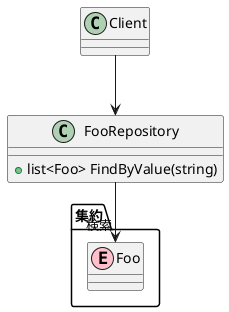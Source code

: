 @startuml

package 集約 {
  class Foo<<(E, pink)>>
}

class FooRepository {
  + list<Foo> FindByValue(string)
}
FooRepository --> "検索" Foo

class Client
Client --> FooRepository

@enduml

